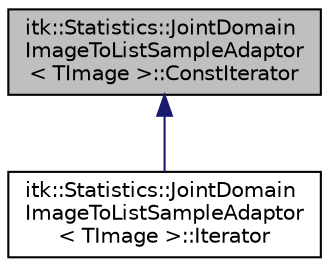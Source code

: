 digraph "itk::Statistics::JointDomainImageToListSampleAdaptor&lt; TImage &gt;::ConstIterator"
{
 // LATEX_PDF_SIZE
  edge [fontname="Helvetica",fontsize="10",labelfontname="Helvetica",labelfontsize="10"];
  node [fontname="Helvetica",fontsize="10",shape=record];
  Node1 [label="itk::Statistics::JointDomain\lImageToListSampleAdaptor\l\< TImage \>::ConstIterator",height=0.2,width=0.4,color="black", fillcolor="grey75", style="filled", fontcolor="black",tooltip="Const Iterator."];
  Node1 -> Node2 [dir="back",color="midnightblue",fontsize="10",style="solid",fontname="Helvetica"];
  Node2 [label="itk::Statistics::JointDomain\lImageToListSampleAdaptor\l\< TImage \>::Iterator",height=0.2,width=0.4,color="black", fillcolor="white", style="filled",URL="$classitk_1_1Statistics_1_1JointDomainImageToListSampleAdaptor_1_1Iterator.html",tooltip="Iterator."];
}
